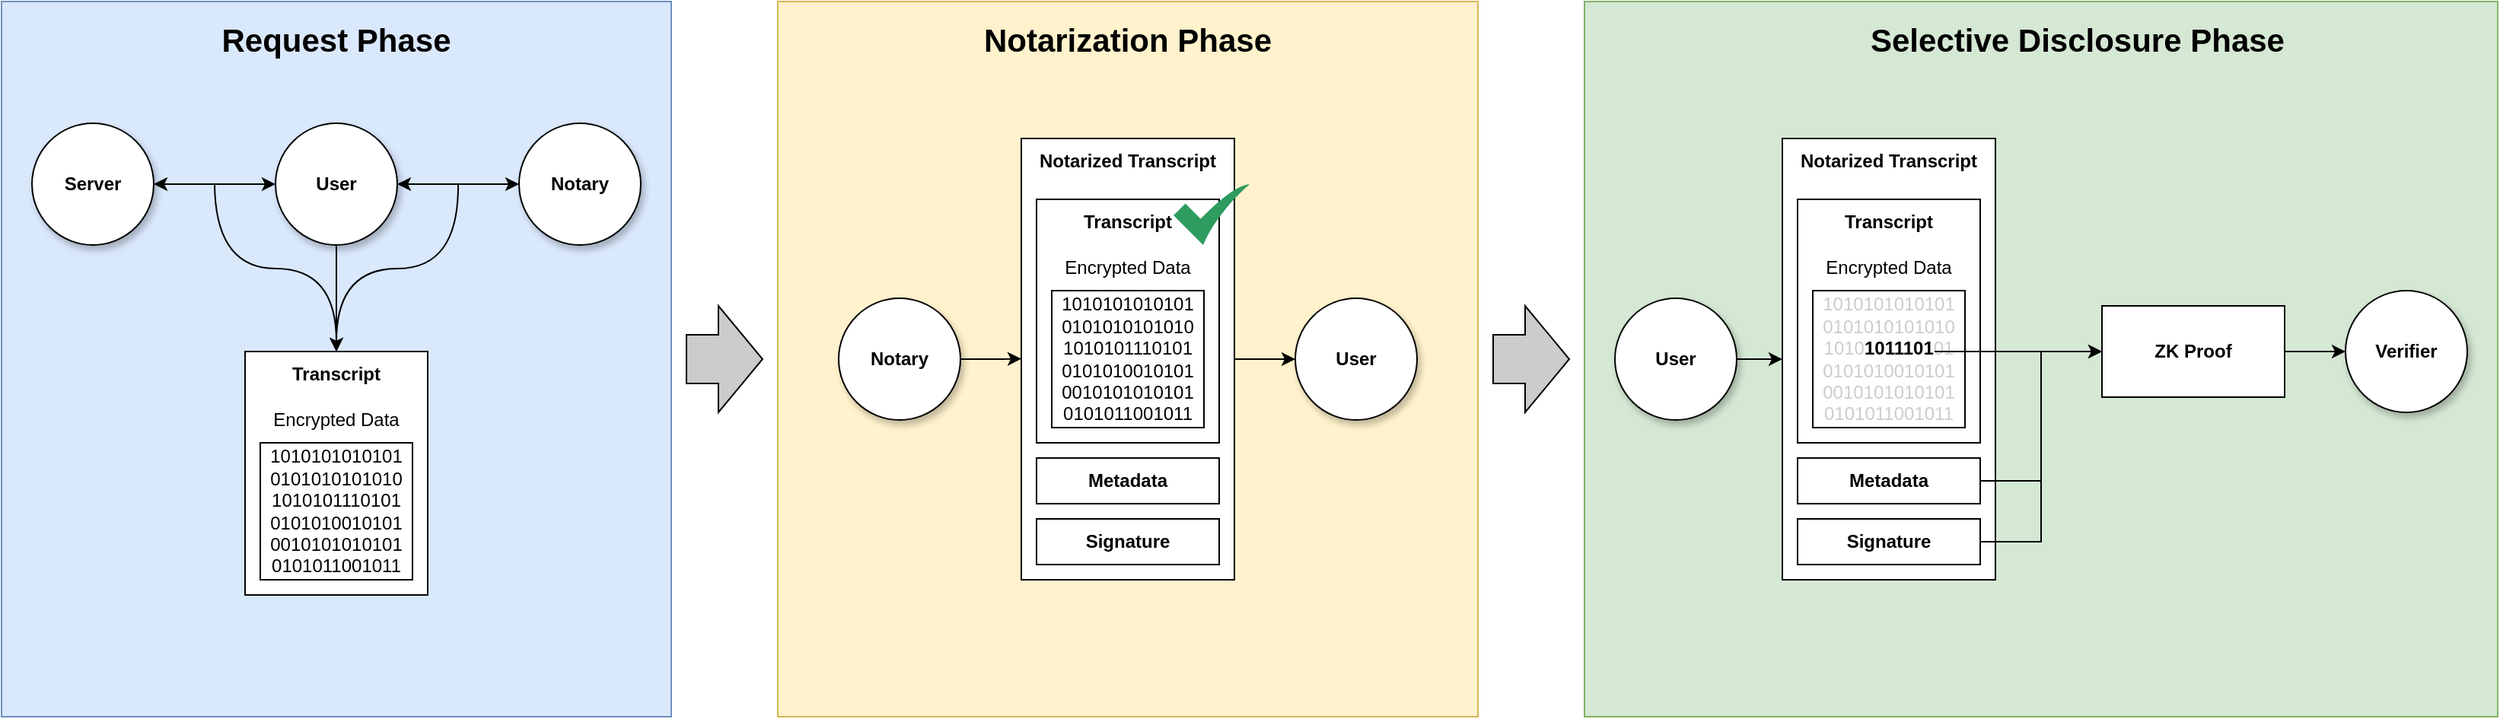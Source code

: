 <mxfile version="21.6.5" type="device">
  <diagram id="Ta_ITRcVz4Bdm_ywW9Xz" name="Page-1">
    <mxGraphModel dx="1309" dy="1200" grid="1" gridSize="10" guides="1" tooltips="1" connect="1" arrows="1" fold="1" page="1" pageScale="1" pageWidth="1700" pageHeight="1100" math="0" shadow="0">
      <root>
        <mxCell id="0" />
        <mxCell id="1" parent="0" />
        <mxCell id="lWufevYBVzTER42Q3oKB-60" value="" style="group" parent="1" vertex="1" connectable="0">
          <mxGeometry x="540" y="120" width="460" height="470" as="geometry" />
        </mxCell>
        <mxCell id="lWufevYBVzTER42Q3oKB-35" value="" style="rounded=0;whiteSpace=wrap;html=1;fillColor=#fff2cc;strokeColor=#d6b656;" parent="lWufevYBVzTER42Q3oKB-60" vertex="1">
          <mxGeometry width="460" height="470" as="geometry" />
        </mxCell>
        <mxCell id="lWufevYBVzTER42Q3oKB-36" value="Notarization Phase" style="text;html=1;strokeColor=none;fillColor=none;align=center;verticalAlign=middle;whiteSpace=wrap;rounded=0;fontStyle=1;fontSize=21;" parent="lWufevYBVzTER42Q3oKB-60" vertex="1">
          <mxGeometry x="130" y="10" width="200" height="30" as="geometry" />
        </mxCell>
        <mxCell id="lWufevYBVzTER42Q3oKB-55" style="edgeStyle=orthogonalEdgeStyle;curved=1;rounded=0;orthogonalLoop=1;jettySize=auto;html=1;exitX=1;exitY=0.5;exitDx=0;exitDy=0;fontSize=12;startArrow=none;startFill=0;endArrow=classic;endFill=1;fillColor=#000000;" parent="lWufevYBVzTER42Q3oKB-60" source="lWufevYBVzTER42Q3oKB-38" edge="1">
          <mxGeometry relative="1" as="geometry">
            <mxPoint x="160" y="234.759" as="targetPoint" />
          </mxGeometry>
        </mxCell>
        <mxCell id="lWufevYBVzTER42Q3oKB-38" value="&lt;b&gt;Notary&lt;/b&gt;" style="ellipse;whiteSpace=wrap;html=1;aspect=fixed;shadow=1;" parent="lWufevYBVzTER42Q3oKB-60" vertex="1">
          <mxGeometry x="40" y="195" width="80" height="80" as="geometry" />
        </mxCell>
        <mxCell id="lWufevYBVzTER42Q3oKB-47" value="&lt;b&gt;User&lt;/b&gt;" style="ellipse;whiteSpace=wrap;html=1;aspect=fixed;shadow=1;" parent="lWufevYBVzTER42Q3oKB-60" vertex="1">
          <mxGeometry x="340" y="195" width="80" height="80" as="geometry" />
        </mxCell>
        <mxCell id="lWufevYBVzTER42Q3oKB-53" value="" style="group" parent="lWufevYBVzTER42Q3oKB-60" vertex="1" connectable="0">
          <mxGeometry x="160" y="90" width="150" height="290" as="geometry" />
        </mxCell>
        <mxCell id="lWufevYBVzTER42Q3oKB-49" value="" style="rounded=0;whiteSpace=wrap;html=1;fontSize=21;" parent="lWufevYBVzTER42Q3oKB-53" vertex="1">
          <mxGeometry width="140" height="290" as="geometry" />
        </mxCell>
        <mxCell id="lWufevYBVzTER42Q3oKB-50" value="Notarized Transcript" style="text;html=1;strokeColor=none;fillColor=none;align=center;verticalAlign=middle;whiteSpace=wrap;rounded=0;fontSize=12;fontStyle=1" parent="lWufevYBVzTER42Q3oKB-53" vertex="1">
          <mxGeometry x="5" width="130" height="30" as="geometry" />
        </mxCell>
        <mxCell id="lWufevYBVzTER42Q3oKB-41" value="" style="rounded=0;whiteSpace=wrap;html=1;align=left;" parent="lWufevYBVzTER42Q3oKB-53" vertex="1">
          <mxGeometry x="10" y="40" width="120" height="160" as="geometry" />
        </mxCell>
        <mxCell id="lWufevYBVzTER42Q3oKB-42" value="&lt;b&gt;Transcript&lt;/b&gt;" style="text;html=1;strokeColor=none;fillColor=none;align=center;verticalAlign=middle;whiteSpace=wrap;rounded=0;" parent="lWufevYBVzTER42Q3oKB-53" vertex="1">
          <mxGeometry x="20" y="40" width="100" height="30" as="geometry" />
        </mxCell>
        <mxCell id="lWufevYBVzTER42Q3oKB-43" value="" style="rounded=0;whiteSpace=wrap;html=1;" parent="lWufevYBVzTER42Q3oKB-53" vertex="1">
          <mxGeometry x="20" y="100" width="100" height="90" as="geometry" />
        </mxCell>
        <mxCell id="lWufevYBVzTER42Q3oKB-44" value="Encrypted Data" style="text;html=1;strokeColor=none;fillColor=none;align=center;verticalAlign=middle;whiteSpace=wrap;rounded=0;" parent="lWufevYBVzTER42Q3oKB-53" vertex="1">
          <mxGeometry x="25" y="70" width="90" height="30" as="geometry" />
        </mxCell>
        <mxCell id="lWufevYBVzTER42Q3oKB-45" value="1010101010101&lt;br&gt;0101010101010&lt;br&gt;1010101110101&lt;br&gt;0101010010101&lt;br&gt;0010101010101&lt;br&gt;0101011001011" style="text;html=1;strokeColor=none;fillColor=none;align=center;verticalAlign=middle;rounded=0;whiteSpace=wrap;" parent="lWufevYBVzTER42Q3oKB-53" vertex="1">
          <mxGeometry x="40" y="100" width="60" height="90" as="geometry" />
        </mxCell>
        <mxCell id="lWufevYBVzTER42Q3oKB-51" value="&lt;b&gt;Signature&lt;/b&gt;" style="rounded=0;whiteSpace=wrap;html=1;fontSize=12;" parent="lWufevYBVzTER42Q3oKB-53" vertex="1">
          <mxGeometry x="10" y="250" width="120" height="30" as="geometry" />
        </mxCell>
        <mxCell id="lWufevYBVzTER42Q3oKB-52" value="&lt;b&gt;Metadata&lt;/b&gt;" style="rounded=0;whiteSpace=wrap;html=1;fontSize=12;" parent="lWufevYBVzTER42Q3oKB-53" vertex="1">
          <mxGeometry x="10" y="210" width="120" height="30" as="geometry" />
        </mxCell>
        <mxCell id="lWufevYBVzTER42Q3oKB-48" value="" style="sketch=0;html=1;aspect=fixed;strokeColor=none;shadow=0;align=center;verticalAlign=top;fillColor=#2D9C5E;shape=mxgraph.gcp2.check;fontSize=21;" parent="lWufevYBVzTER42Q3oKB-53" vertex="1">
          <mxGeometry x="100" y="30" width="50" height="40" as="geometry" />
        </mxCell>
        <mxCell id="lWufevYBVzTER42Q3oKB-56" style="edgeStyle=orthogonalEdgeStyle;curved=1;rounded=0;orthogonalLoop=1;jettySize=auto;html=1;entryX=0;entryY=0.5;entryDx=0;entryDy=0;fontSize=12;startArrow=none;startFill=0;endArrow=classic;endFill=1;fillColor=#000000;" parent="lWufevYBVzTER42Q3oKB-60" source="lWufevYBVzTER42Q3oKB-49" target="lWufevYBVzTER42Q3oKB-47" edge="1">
          <mxGeometry relative="1" as="geometry" />
        </mxCell>
        <mxCell id="lWufevYBVzTER42Q3oKB-63" value="" style="shape=singleArrow;whiteSpace=wrap;html=1;fontSize=12;arrowWidth=0.457;arrowSize=0.58;fillColor=#CCCCCC;" parent="1" vertex="1">
          <mxGeometry x="480" y="320" width="50" height="70" as="geometry" />
        </mxCell>
        <mxCell id="lWufevYBVzTER42Q3oKB-57" value="" style="rounded=0;whiteSpace=wrap;html=1;fillColor=#d5e8d4;strokeColor=#82b366;" parent="1" vertex="1">
          <mxGeometry x="1070" y="120" width="600" height="470" as="geometry" />
        </mxCell>
        <mxCell id="lWufevYBVzTER42Q3oKB-58" value="Selective Disclosure Phase" style="text;html=1;strokeColor=none;fillColor=none;align=center;verticalAlign=middle;whiteSpace=wrap;rounded=0;fontStyle=1;fontSize=21;" parent="1" vertex="1">
          <mxGeometry x="1229.997" y="130" width="327.826" height="30" as="geometry" />
        </mxCell>
        <mxCell id="lWufevYBVzTER42Q3oKB-4" value="&lt;b&gt;Verifier&lt;/b&gt;" style="ellipse;whiteSpace=wrap;html=1;aspect=fixed;shadow=1;" parent="1" vertex="1">
          <mxGeometry x="1569.999" y="310" width="80" height="80" as="geometry" />
        </mxCell>
        <mxCell id="lWufevYBVzTER42Q3oKB-111" style="edgeStyle=orthogonalEdgeStyle;rounded=0;orthogonalLoop=1;jettySize=auto;html=1;entryX=0;entryY=0.5;entryDx=0;entryDy=0;fontSize=12;fontColor=#000000;startArrow=none;startFill=0;endArrow=classic;endFill=1;fillColor=#000000;" parent="1" source="lWufevYBVzTER42Q3oKB-87" target="lWufevYBVzTER42Q3oKB-90" edge="1">
          <mxGeometry relative="1" as="geometry" />
        </mxCell>
        <mxCell id="lWufevYBVzTER42Q3oKB-87" value="&lt;b&gt;User&lt;/b&gt;" style="ellipse;whiteSpace=wrap;html=1;aspect=fixed;shadow=1;" parent="1" vertex="1">
          <mxGeometry x="1090.002" y="315" width="80" height="80" as="geometry" />
        </mxCell>
        <mxCell id="lWufevYBVzTER42Q3oKB-112" style="edgeStyle=orthogonalEdgeStyle;rounded=0;orthogonalLoop=1;jettySize=auto;html=1;entryX=0;entryY=0.5;entryDx=0;entryDy=0;fontSize=12;fontColor=#000000;startArrow=none;startFill=0;endArrow=classic;endFill=1;fillColor=#000000;" parent="1" source="lWufevYBVzTER42Q3oKB-100" target="lWufevYBVzTER42Q3oKB-4" edge="1">
          <mxGeometry relative="1" as="geometry" />
        </mxCell>
        <mxCell id="lWufevYBVzTER42Q3oKB-90" value="" style="rounded=0;whiteSpace=wrap;html=1;fontSize=21;" parent="1" vertex="1">
          <mxGeometry x="1200" y="210" width="140" height="290" as="geometry" />
        </mxCell>
        <mxCell id="lWufevYBVzTER42Q3oKB-91" value="Notarized Transcript" style="text;html=1;strokeColor=none;fillColor=none;align=center;verticalAlign=middle;whiteSpace=wrap;rounded=0;fontSize=12;fontStyle=1" parent="1" vertex="1">
          <mxGeometry x="1205" y="210" width="130" height="30" as="geometry" />
        </mxCell>
        <mxCell id="lWufevYBVzTER42Q3oKB-92" value="" style="rounded=0;whiteSpace=wrap;html=1;align=left;" parent="1" vertex="1">
          <mxGeometry x="1210" y="250" width="120" height="160" as="geometry" />
        </mxCell>
        <mxCell id="lWufevYBVzTER42Q3oKB-93" value="&lt;b&gt;Transcript&lt;/b&gt;" style="text;html=1;strokeColor=none;fillColor=none;align=center;verticalAlign=middle;whiteSpace=wrap;rounded=0;" parent="1" vertex="1">
          <mxGeometry x="1220" y="250" width="100" height="30" as="geometry" />
        </mxCell>
        <mxCell id="lWufevYBVzTER42Q3oKB-94" value="" style="rounded=0;whiteSpace=wrap;html=1;" parent="1" vertex="1">
          <mxGeometry x="1220" y="310" width="100" height="90" as="geometry" />
        </mxCell>
        <mxCell id="lWufevYBVzTER42Q3oKB-95" value="Encrypted Data" style="text;html=1;strokeColor=none;fillColor=none;align=center;verticalAlign=middle;whiteSpace=wrap;rounded=0;" parent="1" vertex="1">
          <mxGeometry x="1225" y="280" width="90" height="30" as="geometry" />
        </mxCell>
        <mxCell id="lWufevYBVzTER42Q3oKB-96" value="&lt;font color=&quot;#cccccc&quot;&gt;1010101010101&lt;br&gt;0101010101010&lt;br&gt;1010&lt;/font&gt;&lt;b&gt;1011101&lt;/b&gt;&lt;font color=&quot;#cccccc&quot;&gt;01&lt;br&gt;0101010010101&lt;br&gt;0010101010101&lt;br&gt;0101011001011&lt;/font&gt;" style="text;html=1;strokeColor=none;fillColor=none;align=center;verticalAlign=middle;rounded=0;whiteSpace=wrap;" parent="1" vertex="1">
          <mxGeometry x="1240" y="310" width="60" height="90" as="geometry" />
        </mxCell>
        <mxCell id="lWufevYBVzTER42Q3oKB-97" value="&lt;b&gt;Signature&lt;/b&gt;" style="rounded=0;whiteSpace=wrap;html=1;fontSize=12;" parent="1" vertex="1">
          <mxGeometry x="1210" y="460" width="120" height="30" as="geometry" />
        </mxCell>
        <mxCell id="lWufevYBVzTER42Q3oKB-106" style="edgeStyle=orthogonalEdgeStyle;rounded=0;orthogonalLoop=1;jettySize=auto;html=1;fontSize=12;fontColor=#000000;startArrow=none;startFill=0;endArrow=classic;endFill=1;fillColor=#000000;" parent="1" source="lWufevYBVzTER42Q3oKB-98" edge="1">
          <mxGeometry relative="1" as="geometry">
            <mxPoint x="1470" y="350" as="targetPoint" />
            <Array as="points">
              <mxPoint x="1370" y="435" />
              <mxPoint x="1370" y="350" />
            </Array>
          </mxGeometry>
        </mxCell>
        <mxCell id="lWufevYBVzTER42Q3oKB-98" value="&lt;b&gt;Metadata&lt;/b&gt;" style="rounded=0;whiteSpace=wrap;html=1;fontSize=12;" parent="1" vertex="1">
          <mxGeometry x="1210" y="420" width="120" height="30" as="geometry" />
        </mxCell>
        <mxCell id="lWufevYBVzTER42Q3oKB-100" value="&lt;b&gt;ZK Proof&lt;/b&gt;" style="rounded=0;whiteSpace=wrap;html=1;fontSize=12;fillColor=default;" parent="1" vertex="1">
          <mxGeometry x="1410" y="320" width="120" height="60" as="geometry" />
        </mxCell>
        <mxCell id="lWufevYBVzTER42Q3oKB-107" style="edgeStyle=orthogonalEdgeStyle;rounded=0;orthogonalLoop=1;jettySize=auto;html=1;exitX=1;exitY=0.5;exitDx=0;exitDy=0;entryX=0;entryY=0.5;entryDx=0;entryDy=0;fontSize=12;fontColor=#000000;startArrow=none;startFill=0;endArrow=classic;endFill=1;fillColor=#000000;" parent="1" source="lWufevYBVzTER42Q3oKB-97" target="lWufevYBVzTER42Q3oKB-100" edge="1">
          <mxGeometry relative="1" as="geometry">
            <Array as="points">
              <mxPoint x="1370" y="475" />
              <mxPoint x="1370" y="350" />
            </Array>
          </mxGeometry>
        </mxCell>
        <mxCell id="lWufevYBVzTER42Q3oKB-105" value="" style="endArrow=classic;html=1;rounded=0;fontSize=12;fontColor=#000000;fillColor=#000000;edgeStyle=orthogonalEdgeStyle;entryX=0;entryY=0.5;entryDx=0;entryDy=0;exitX=1;exitY=0.444;exitDx=0;exitDy=0;exitPerimeter=0;" parent="1" source="lWufevYBVzTER42Q3oKB-96" target="lWufevYBVzTER42Q3oKB-100" edge="1">
          <mxGeometry width="50" height="50" relative="1" as="geometry">
            <mxPoint x="920" y="370" as="sourcePoint" />
            <mxPoint x="970" y="320" as="targetPoint" />
          </mxGeometry>
        </mxCell>
        <mxCell id="7FoGzQ1kGSNo0XInAhHn-1" value="" style="shape=singleArrow;whiteSpace=wrap;html=1;fontSize=12;arrowWidth=0.457;arrowSize=0.58;fillColor=#CCCCCC;" vertex="1" parent="1">
          <mxGeometry x="1010" y="320" width="50" height="70" as="geometry" />
        </mxCell>
        <mxCell id="7FoGzQ1kGSNo0XInAhHn-2" value="" style="group" vertex="1" connectable="0" parent="1">
          <mxGeometry x="30" y="120" width="440" height="470" as="geometry" />
        </mxCell>
        <mxCell id="lWufevYBVzTER42Q3oKB-31" value="" style="rounded=0;whiteSpace=wrap;html=1;fillColor=#dae8fc;strokeColor=#6c8ebf;" parent="7FoGzQ1kGSNo0XInAhHn-2" vertex="1">
          <mxGeometry width="440" height="470" as="geometry" />
        </mxCell>
        <mxCell id="lWufevYBVzTER42Q3oKB-33" value="Request Phase" style="text;html=1;strokeColor=none;fillColor=none;align=center;verticalAlign=middle;whiteSpace=wrap;rounded=0;fontStyle=1;fontSize=21;" parent="7FoGzQ1kGSNo0XInAhHn-2" vertex="1">
          <mxGeometry x="120" y="10" width="200" height="30" as="geometry" />
        </mxCell>
        <mxCell id="lWufevYBVzTER42Q3oKB-1" value="&lt;b&gt;Server&lt;/b&gt;" style="ellipse;whiteSpace=wrap;html=1;aspect=fixed;shadow=1;" parent="7FoGzQ1kGSNo0XInAhHn-2" vertex="1">
          <mxGeometry x="20" y="80" width="80" height="80" as="geometry" />
        </mxCell>
        <mxCell id="lWufevYBVzTER42Q3oKB-2" value="&lt;b&gt;User&lt;/b&gt;" style="ellipse;whiteSpace=wrap;html=1;aspect=fixed;shadow=1;" parent="7FoGzQ1kGSNo0XInAhHn-2" vertex="1">
          <mxGeometry x="180" y="80" width="80" height="80" as="geometry" />
        </mxCell>
        <mxCell id="lWufevYBVzTER42Q3oKB-23" style="edgeStyle=orthogonalEdgeStyle;curved=1;rounded=0;orthogonalLoop=1;jettySize=auto;html=1;exitX=1;exitY=0.5;exitDx=0;exitDy=0;entryX=0;entryY=0.5;entryDx=0;entryDy=0;startArrow=classic;startFill=1;endArrow=classic;endFill=1;" parent="7FoGzQ1kGSNo0XInAhHn-2" source="lWufevYBVzTER42Q3oKB-1" target="lWufevYBVzTER42Q3oKB-2" edge="1">
          <mxGeometry relative="1" as="geometry" />
        </mxCell>
        <mxCell id="lWufevYBVzTER42Q3oKB-29" style="edgeStyle=orthogonalEdgeStyle;curved=1;rounded=0;orthogonalLoop=1;jettySize=auto;html=1;entryX=1;entryY=0.5;entryDx=0;entryDy=0;startArrow=classic;startFill=1;endArrow=classic;endFill=1;" parent="7FoGzQ1kGSNo0XInAhHn-2" source="lWufevYBVzTER42Q3oKB-3" target="lWufevYBVzTER42Q3oKB-2" edge="1">
          <mxGeometry relative="1" as="geometry" />
        </mxCell>
        <mxCell id="lWufevYBVzTER42Q3oKB-3" value="&lt;b&gt;Notary&lt;/b&gt;" style="ellipse;whiteSpace=wrap;html=1;aspect=fixed;shadow=1;" parent="7FoGzQ1kGSNo0XInAhHn-2" vertex="1">
          <mxGeometry x="340" y="80" width="80" height="80" as="geometry" />
        </mxCell>
        <mxCell id="lWufevYBVzTER42Q3oKB-30" style="edgeStyle=orthogonalEdgeStyle;curved=1;rounded=0;orthogonalLoop=1;jettySize=auto;html=1;startArrow=classic;startFill=1;endArrow=none;endFill=0;exitX=0.5;exitY=0;exitDx=0;exitDy=0;" parent="7FoGzQ1kGSNo0XInAhHn-2" source="lWufevYBVzTER42Q3oKB-11" edge="1">
          <mxGeometry relative="1" as="geometry">
            <mxPoint x="300" y="120" as="targetPoint" />
          </mxGeometry>
        </mxCell>
        <mxCell id="lWufevYBVzTER42Q3oKB-24" style="edgeStyle=orthogonalEdgeStyle;curved=1;rounded=0;orthogonalLoop=1;jettySize=auto;html=1;startArrow=classic;startFill=1;endArrow=none;endFill=0;exitX=0.5;exitY=0;exitDx=0;exitDy=0;" parent="7FoGzQ1kGSNo0XInAhHn-2" source="lWufevYBVzTER42Q3oKB-11" edge="1">
          <mxGeometry relative="1" as="geometry">
            <mxPoint x="140" y="120" as="targetPoint" />
          </mxGeometry>
        </mxCell>
        <mxCell id="lWufevYBVzTER42Q3oKB-39" value="" style="group" parent="7FoGzQ1kGSNo0XInAhHn-2" vertex="1" connectable="0">
          <mxGeometry x="160" y="230" width="120" height="160" as="geometry" />
        </mxCell>
        <mxCell id="lWufevYBVzTER42Q3oKB-10" value="" style="rounded=0;whiteSpace=wrap;html=1;align=left;" parent="lWufevYBVzTER42Q3oKB-39" vertex="1">
          <mxGeometry width="120" height="160" as="geometry" />
        </mxCell>
        <mxCell id="lWufevYBVzTER42Q3oKB-11" value="Transcript" style="text;html=1;strokeColor=none;fillColor=none;align=center;verticalAlign=middle;whiteSpace=wrap;rounded=0;fontStyle=1" parent="lWufevYBVzTER42Q3oKB-39" vertex="1">
          <mxGeometry x="10" width="100" height="30" as="geometry" />
        </mxCell>
        <mxCell id="lWufevYBVzTER42Q3oKB-26" value="" style="rounded=0;whiteSpace=wrap;html=1;" parent="lWufevYBVzTER42Q3oKB-39" vertex="1">
          <mxGeometry x="10" y="60" width="100" height="90" as="geometry" />
        </mxCell>
        <mxCell id="lWufevYBVzTER42Q3oKB-27" value="Encrypted Data" style="text;html=1;strokeColor=none;fillColor=none;align=center;verticalAlign=middle;whiteSpace=wrap;rounded=0;" parent="lWufevYBVzTER42Q3oKB-39" vertex="1">
          <mxGeometry x="15" y="30" width="90" height="30" as="geometry" />
        </mxCell>
        <mxCell id="lWufevYBVzTER42Q3oKB-28" value="1010101010101&lt;br&gt;0101010101010&lt;br&gt;1010101110101&lt;br&gt;0101010010101&lt;br&gt;0010101010101&lt;br&gt;0101011001011" style="text;html=1;strokeColor=none;fillColor=none;align=center;verticalAlign=middle;rounded=0;whiteSpace=wrap;" parent="lWufevYBVzTER42Q3oKB-39" vertex="1">
          <mxGeometry x="30" y="60" width="60" height="90" as="geometry" />
        </mxCell>
        <mxCell id="lWufevYBVzTER42Q3oKB-32" style="edgeStyle=orthogonalEdgeStyle;curved=1;rounded=0;orthogonalLoop=1;jettySize=auto;html=1;entryX=0.5;entryY=0;entryDx=0;entryDy=0;startArrow=none;startFill=0;endArrow=none;endFill=0;" parent="7FoGzQ1kGSNo0XInAhHn-2" source="lWufevYBVzTER42Q3oKB-2" target="lWufevYBVzTER42Q3oKB-11" edge="1">
          <mxGeometry relative="1" as="geometry" />
        </mxCell>
      </root>
    </mxGraphModel>
  </diagram>
</mxfile>
